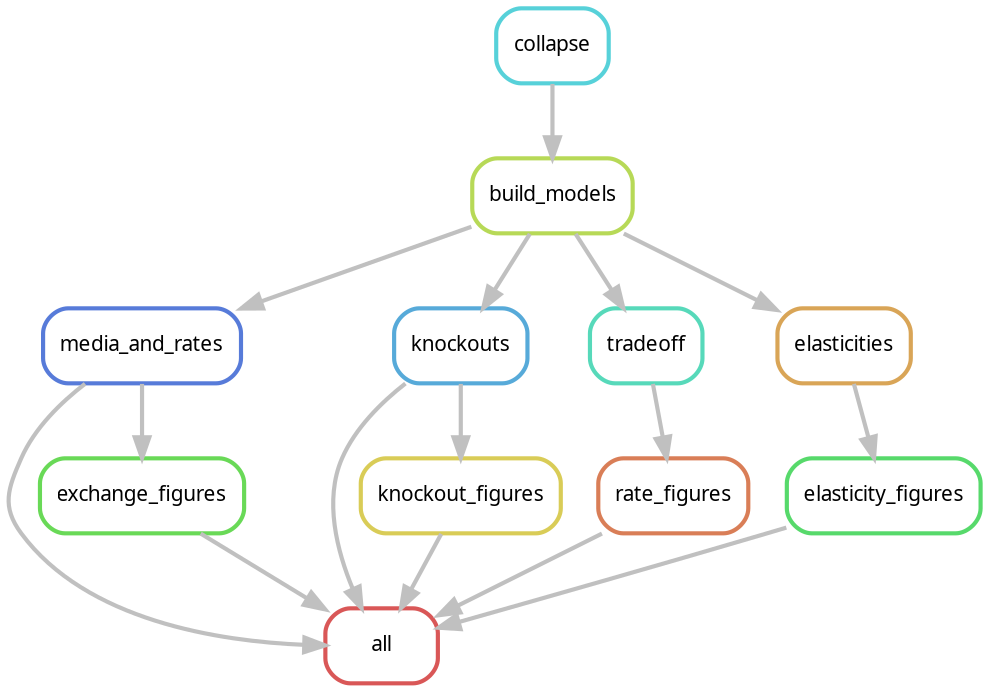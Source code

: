 digraph snakemake_dag {
    graph[bgcolor=white, margin=0];
    node[shape=box, style=rounded, fontname=sans,                 fontsize=10, penwidth=2];
    edge[penwidth=2, color=grey];
	0[label = "all", color = "0.00 0.6 0.85", style="rounded"];
	1[label = "media_and_rates", color = "0.62 0.6 0.85", style="rounded"];
	2[label = "build_models", color = "0.21 0.6 0.85", style="rounded"];
	3[label = "collapse", color = "0.51 0.6 0.85", style="rounded"];
	4[label = "knockouts", color = "0.56 0.6 0.85", style="rounded"];
	5[label = "rate_figures", color = "0.05 0.6 0.85", style="rounded"];
	6[label = "tradeoff", color = "0.46 0.6 0.85", style="rounded"];
	7[label = "knockout_figures", color = "0.15 0.6 0.85", style="rounded"];
	8[label = "exchange_figures", color = "0.31 0.6 0.85", style="rounded"];
	9[label = "elasticity_figures", color = "0.36 0.6 0.85", style="rounded"];
	10[label = "elasticities", color = "0.10 0.6 0.85", style="rounded"];
	1 -> 0
	4 -> 0
	5 -> 0
	7 -> 0
	8 -> 0
	9 -> 0
	2 -> 1
	3 -> 2
	2 -> 4
	6 -> 5
	2 -> 6
	4 -> 7
	1 -> 8
	10 -> 9
	2 -> 10
}            
